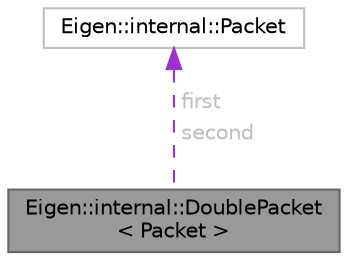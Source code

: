 digraph "Eigen::internal::DoublePacket&lt; Packet &gt;"
{
 // LATEX_PDF_SIZE
  bgcolor="transparent";
  edge [fontname=Helvetica,fontsize=10,labelfontname=Helvetica,labelfontsize=10];
  node [fontname=Helvetica,fontsize=10,shape=box,height=0.2,width=0.4];
  Node1 [id="Node000001",label="Eigen::internal::DoublePacket\l\< Packet \>",height=0.2,width=0.4,color="gray40", fillcolor="grey60", style="filled", fontcolor="black",tooltip=" "];
  Node2 -> Node1 [id="edge1_Node000001_Node000002",dir="back",color="darkorchid3",style="dashed",tooltip=" ",label=<<TABLE CELLBORDER="0" BORDER="0"><TR><TD VALIGN="top" ALIGN="LEFT" CELLPADDING="1" CELLSPACING="0">first</TD></TR>
<TR><TD VALIGN="top" ALIGN="LEFT" CELLPADDING="1" CELLSPACING="0">second</TD></TR>
</TABLE>> ,fontcolor="grey" ];
  Node2 [id="Node000002",label="Eigen::internal::Packet",height=0.2,width=0.4,color="grey75", fillcolor="white", style="filled",URL="$unionEigen_1_1internal_1_1Packet.html",tooltip=" "];
}
